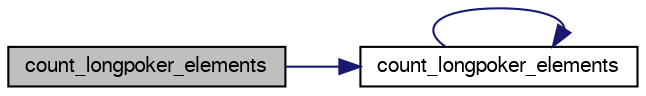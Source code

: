 digraph "count_longpoker_elements"
{
  bgcolor="transparent";
  edge [fontname="FreeSans",fontsize="10",labelfontname="FreeSans",labelfontsize="10"];
  node [fontname="FreeSans",fontsize="10",shape=record];
  rankdir="LR";
  Node1 [label="count_longpoker_elements",height=0.2,width=0.4,color="black", fillcolor="grey75", style="filled" fontcolor="black"];
  Node1 -> Node2 [color="midnightblue",fontsize="10",style="solid",fontname="FreeSans"];
  Node2 [label="count_longpoker_elements",height=0.2,width=0.4,color="black",URL="$list_8c.html#affa25037d375a6d9125203838446b4bd"];
  Node2 -> Node2 [color="midnightblue",fontsize="10",style="solid",fontname="FreeSans"];
}
